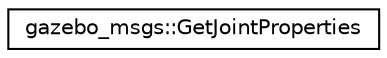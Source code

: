digraph "Graphical Class Hierarchy"
{
  edge [fontname="Helvetica",fontsize="10",labelfontname="Helvetica",labelfontsize="10"];
  node [fontname="Helvetica",fontsize="10",shape=record];
  rankdir="LR";
  Node1 [label="gazebo_msgs::GetJointProperties",height=0.2,width=0.4,color="black", fillcolor="white", style="filled",URL="$classgazebo__msgs_1_1_get_joint_properties.html"];
}
